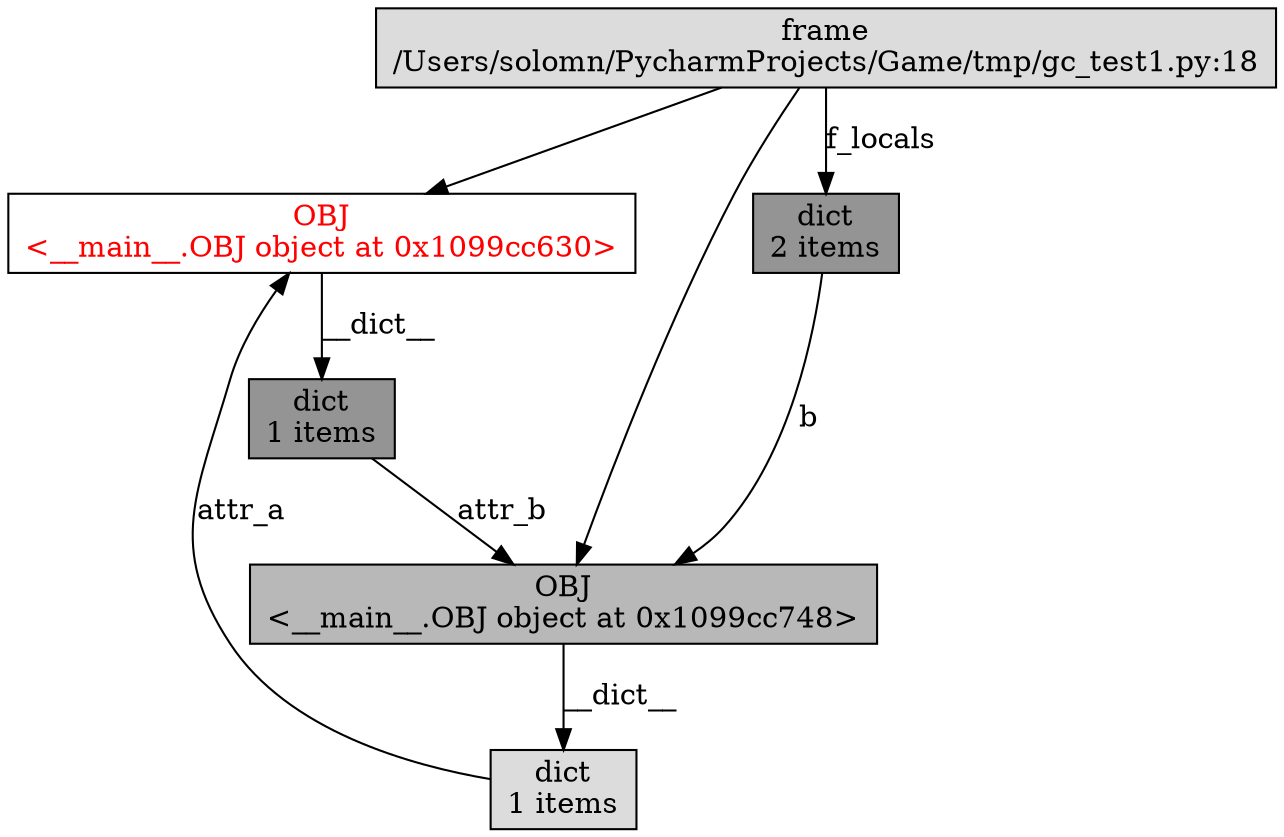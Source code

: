 digraph ObjectGraph {
  node[shape=box, style=filled, fillcolor=white];
  o4456236592[fontcolor=red];
  o4456236592[label="OBJ\n<__main__.OBJ object at 0x1099cc630>"];
  o4456236592[fillcolor="0,0,1"];
  o140403804802712 -> o4456236592;
  o4460662000 -> o4456236592 [label="attr_a",weight=2];
  o140403804802712[label="frame\n/Users/solomn/PycharmProjects/Game/tmp/gc_test1.py:18"];
  o140403804802712[fillcolor="0,0,0.86"];
  o4460662000[label="dict\n1 items"];
  o4460662000[fillcolor="0,0,0.86"];
  o4456236872 -> o4460662000 [label="__dict__",weight=10];
  o4456236872[label="OBJ\n<__main__.OBJ object at 0x1099cc748>"];
  o4456236872[fillcolor="0,0,0.72"];
  o4480581776 -> o4456236872 [label="b",weight=2];
  o140403804802712 -> o4456236872;
  o4454861344 -> o4456236872 [label="attr_b",weight=2];
  o4480581776[label="dict\n2 items"];
  o4480581776[fillcolor="0,0,0.58"];
  o140403804802712 -> o4480581776 [label="f_locals",weight=10];
  o4454861344[label="dict\n1 items"];
  o4454861344[fillcolor="0,0,0.58"];
  o4456236592 -> o4454861344 [label="__dict__",weight=10];
}
